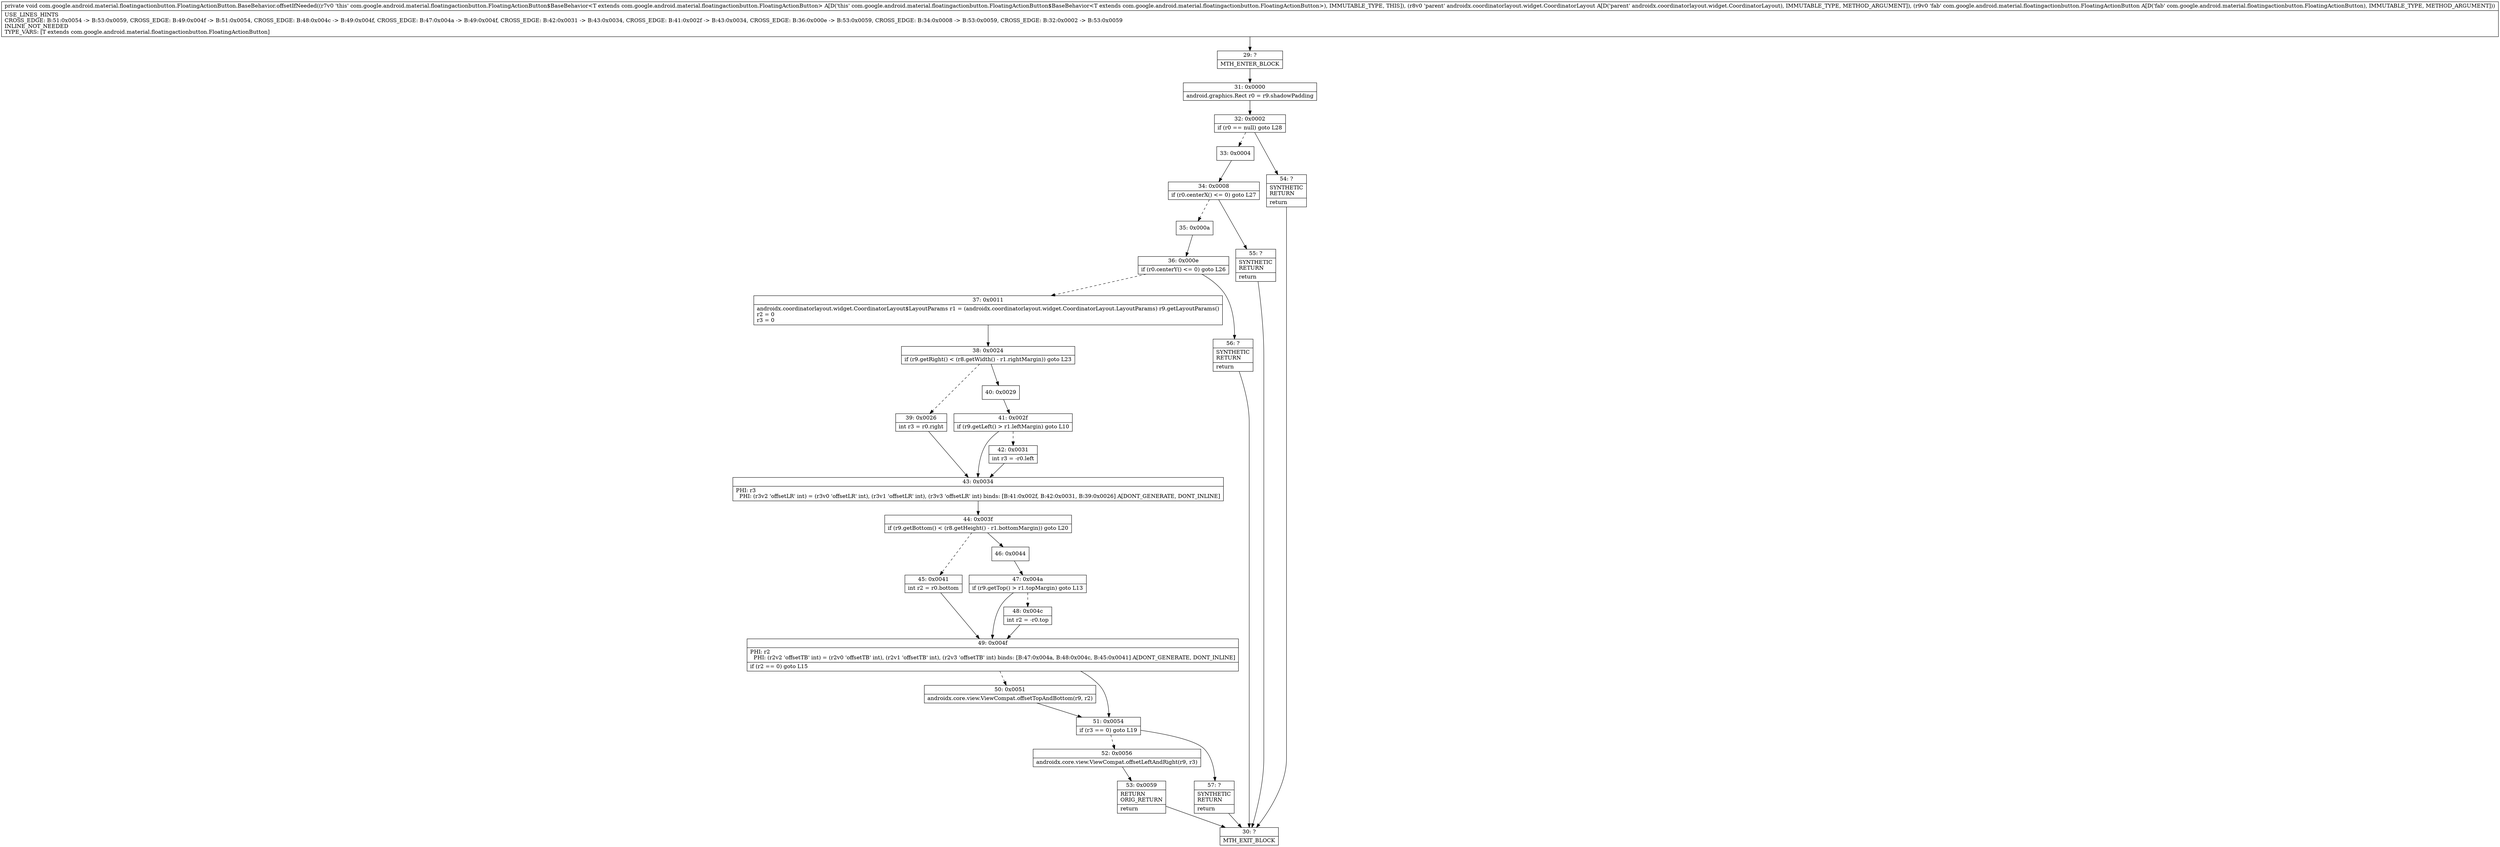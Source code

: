 digraph "CFG forcom.google.android.material.floatingactionbutton.FloatingActionButton.BaseBehavior.offsetIfNeeded(Landroidx\/coordinatorlayout\/widget\/CoordinatorLayout;Lcom\/google\/android\/material\/floatingactionbutton\/FloatingActionButton;)V" {
Node_29 [shape=record,label="{29\:\ ?|MTH_ENTER_BLOCK\l}"];
Node_31 [shape=record,label="{31\:\ 0x0000|android.graphics.Rect r0 = r9.shadowPadding\l}"];
Node_32 [shape=record,label="{32\:\ 0x0002|if (r0 == null) goto L28\l}"];
Node_33 [shape=record,label="{33\:\ 0x0004}"];
Node_34 [shape=record,label="{34\:\ 0x0008|if (r0.centerX() \<= 0) goto L27\l}"];
Node_35 [shape=record,label="{35\:\ 0x000a}"];
Node_36 [shape=record,label="{36\:\ 0x000e|if (r0.centerY() \<= 0) goto L26\l}"];
Node_37 [shape=record,label="{37\:\ 0x0011|androidx.coordinatorlayout.widget.CoordinatorLayout$LayoutParams r1 = (androidx.coordinatorlayout.widget.CoordinatorLayout.LayoutParams) r9.getLayoutParams()\lr2 = 0\lr3 = 0\l}"];
Node_38 [shape=record,label="{38\:\ 0x0024|if (r9.getRight() \< (r8.getWidth() \- r1.rightMargin)) goto L23\l}"];
Node_39 [shape=record,label="{39\:\ 0x0026|int r3 = r0.right\l}"];
Node_43 [shape=record,label="{43\:\ 0x0034|PHI: r3 \l  PHI: (r3v2 'offsetLR' int) = (r3v0 'offsetLR' int), (r3v1 'offsetLR' int), (r3v3 'offsetLR' int) binds: [B:41:0x002f, B:42:0x0031, B:39:0x0026] A[DONT_GENERATE, DONT_INLINE]\l}"];
Node_44 [shape=record,label="{44\:\ 0x003f|if (r9.getBottom() \< (r8.getHeight() \- r1.bottomMargin)) goto L20\l}"];
Node_45 [shape=record,label="{45\:\ 0x0041|int r2 = r0.bottom\l}"];
Node_49 [shape=record,label="{49\:\ 0x004f|PHI: r2 \l  PHI: (r2v2 'offsetTB' int) = (r2v0 'offsetTB' int), (r2v1 'offsetTB' int), (r2v3 'offsetTB' int) binds: [B:47:0x004a, B:48:0x004c, B:45:0x0041] A[DONT_GENERATE, DONT_INLINE]\l|if (r2 == 0) goto L15\l}"];
Node_50 [shape=record,label="{50\:\ 0x0051|androidx.core.view.ViewCompat.offsetTopAndBottom(r9, r2)\l}"];
Node_51 [shape=record,label="{51\:\ 0x0054|if (r3 == 0) goto L19\l}"];
Node_52 [shape=record,label="{52\:\ 0x0056|androidx.core.view.ViewCompat.offsetLeftAndRight(r9, r3)\l}"];
Node_53 [shape=record,label="{53\:\ 0x0059|RETURN\lORIG_RETURN\l|return\l}"];
Node_30 [shape=record,label="{30\:\ ?|MTH_EXIT_BLOCK\l}"];
Node_57 [shape=record,label="{57\:\ ?|SYNTHETIC\lRETURN\l|return\l}"];
Node_46 [shape=record,label="{46\:\ 0x0044}"];
Node_47 [shape=record,label="{47\:\ 0x004a|if (r9.getTop() \> r1.topMargin) goto L13\l}"];
Node_48 [shape=record,label="{48\:\ 0x004c|int r2 = \-r0.top\l}"];
Node_40 [shape=record,label="{40\:\ 0x0029}"];
Node_41 [shape=record,label="{41\:\ 0x002f|if (r9.getLeft() \> r1.leftMargin) goto L10\l}"];
Node_42 [shape=record,label="{42\:\ 0x0031|int r3 = \-r0.left\l}"];
Node_56 [shape=record,label="{56\:\ ?|SYNTHETIC\lRETURN\l|return\l}"];
Node_55 [shape=record,label="{55\:\ ?|SYNTHETIC\lRETURN\l|return\l}"];
Node_54 [shape=record,label="{54\:\ ?|SYNTHETIC\lRETURN\l|return\l}"];
MethodNode[shape=record,label="{private void com.google.android.material.floatingactionbutton.FloatingActionButton.BaseBehavior.offsetIfNeeded((r7v0 'this' com.google.android.material.floatingactionbutton.FloatingActionButton$BaseBehavior\<T extends com.google.android.material.floatingactionbutton.FloatingActionButton\> A[D('this' com.google.android.material.floatingactionbutton.FloatingActionButton$BaseBehavior\<T extends com.google.android.material.floatingactionbutton.FloatingActionButton\>), IMMUTABLE_TYPE, THIS]), (r8v0 'parent' androidx.coordinatorlayout.widget.CoordinatorLayout A[D('parent' androidx.coordinatorlayout.widget.CoordinatorLayout), IMMUTABLE_TYPE, METHOD_ARGUMENT]), (r9v0 'fab' com.google.android.material.floatingactionbutton.FloatingActionButton A[D('fab' com.google.android.material.floatingactionbutton.FloatingActionButton), IMMUTABLE_TYPE, METHOD_ARGUMENT]))  | USE_LINES_HINTS\lCROSS_EDGE: B:51:0x0054 \-\> B:53:0x0059, CROSS_EDGE: B:49:0x004f \-\> B:51:0x0054, CROSS_EDGE: B:48:0x004c \-\> B:49:0x004f, CROSS_EDGE: B:47:0x004a \-\> B:49:0x004f, CROSS_EDGE: B:42:0x0031 \-\> B:43:0x0034, CROSS_EDGE: B:41:0x002f \-\> B:43:0x0034, CROSS_EDGE: B:36:0x000e \-\> B:53:0x0059, CROSS_EDGE: B:34:0x0008 \-\> B:53:0x0059, CROSS_EDGE: B:32:0x0002 \-\> B:53:0x0059\lINLINE_NOT_NEEDED\lTYPE_VARS: [T extends com.google.android.material.floatingactionbutton.FloatingActionButton]\l}"];
MethodNode -> Node_29;Node_29 -> Node_31;
Node_31 -> Node_32;
Node_32 -> Node_33[style=dashed];
Node_32 -> Node_54;
Node_33 -> Node_34;
Node_34 -> Node_35[style=dashed];
Node_34 -> Node_55;
Node_35 -> Node_36;
Node_36 -> Node_37[style=dashed];
Node_36 -> Node_56;
Node_37 -> Node_38;
Node_38 -> Node_39[style=dashed];
Node_38 -> Node_40;
Node_39 -> Node_43;
Node_43 -> Node_44;
Node_44 -> Node_45[style=dashed];
Node_44 -> Node_46;
Node_45 -> Node_49;
Node_49 -> Node_50[style=dashed];
Node_49 -> Node_51;
Node_50 -> Node_51;
Node_51 -> Node_52[style=dashed];
Node_51 -> Node_57;
Node_52 -> Node_53;
Node_53 -> Node_30;
Node_57 -> Node_30;
Node_46 -> Node_47;
Node_47 -> Node_48[style=dashed];
Node_47 -> Node_49;
Node_48 -> Node_49;
Node_40 -> Node_41;
Node_41 -> Node_42[style=dashed];
Node_41 -> Node_43;
Node_42 -> Node_43;
Node_56 -> Node_30;
Node_55 -> Node_30;
Node_54 -> Node_30;
}

